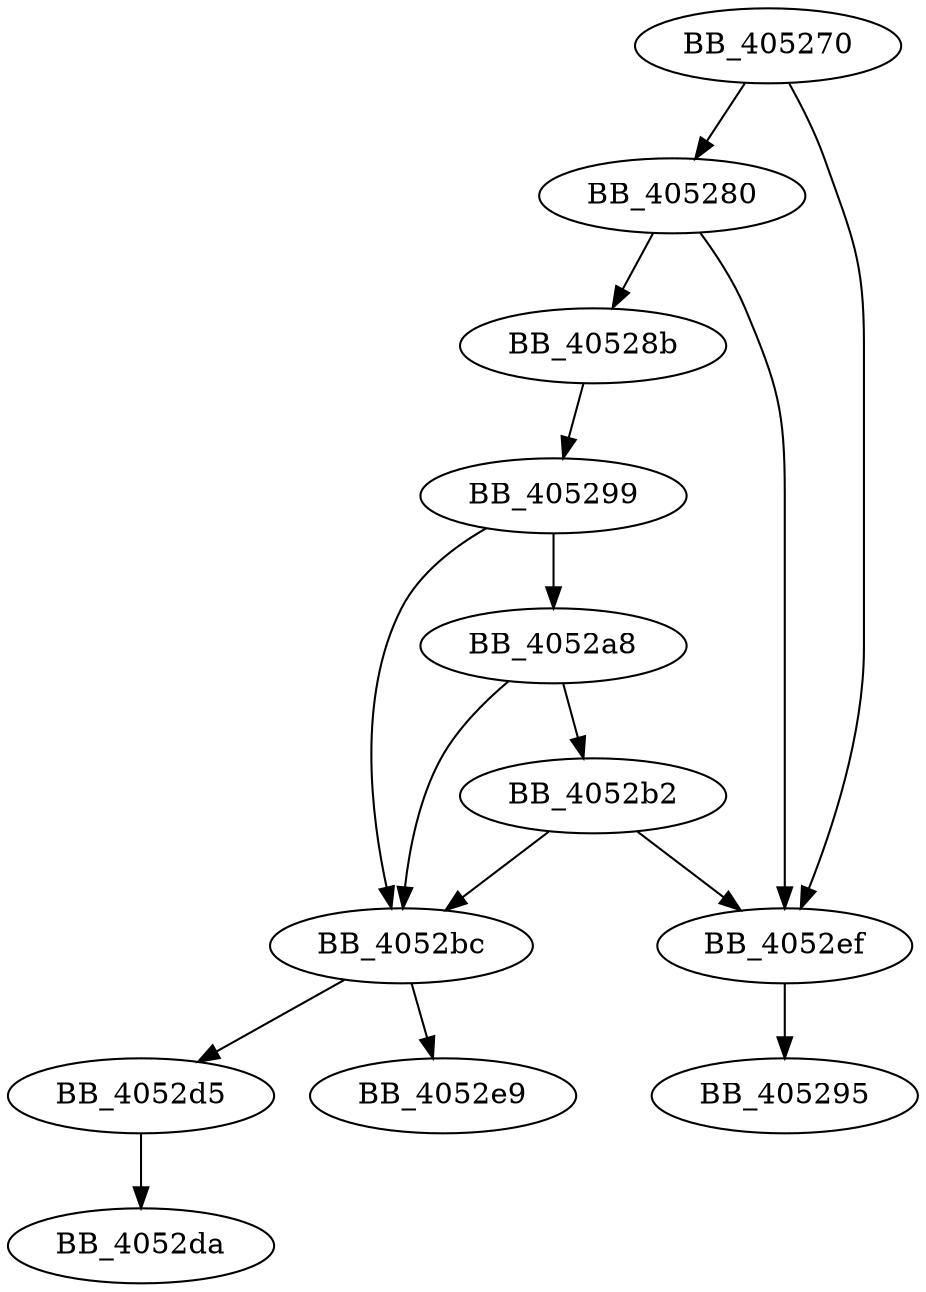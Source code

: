 DiGraph sub_405270{
BB_405270->BB_405280
BB_405270->BB_4052ef
BB_405280->BB_40528b
BB_405280->BB_4052ef
BB_40528b->BB_405299
BB_405299->BB_4052a8
BB_405299->BB_4052bc
BB_4052a8->BB_4052b2
BB_4052a8->BB_4052bc
BB_4052b2->BB_4052bc
BB_4052b2->BB_4052ef
BB_4052bc->BB_4052d5
BB_4052bc->BB_4052e9
BB_4052d5->BB_4052da
BB_4052ef->BB_405295
}
